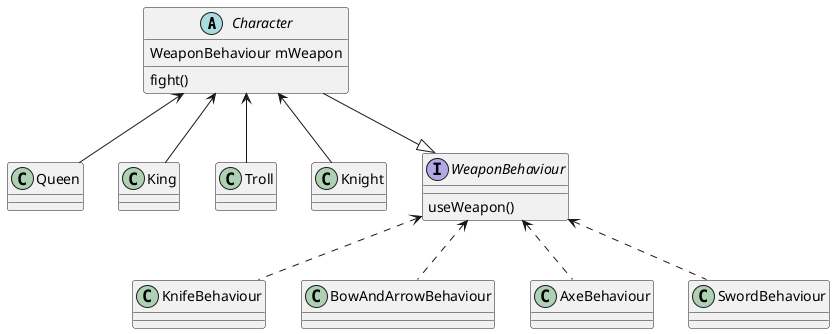 @startuml
abstract Character {
	WeaponBehaviour mWeapon
	fight()
}

class Queen
class King
class Troll
class Knight

interface WeaponBehaviour {
	useWeapon()
}

class KnifeBehaviour
class BowAndArrowBehaviour
class AxeBehaviour
class SwordBehaviour

Character --|> WeaponBehaviour

Character <-- Queen
Character <-- King
Character <-- Troll
Character <-- Knight

WeaponBehaviour <.. KnifeBehaviour
WeaponBehaviour <.. BowAndArrowBehaviour
WeaponBehaviour <.. AxeBehaviour
WeaponBehaviour <.. SwordBehaviour
@enduml
